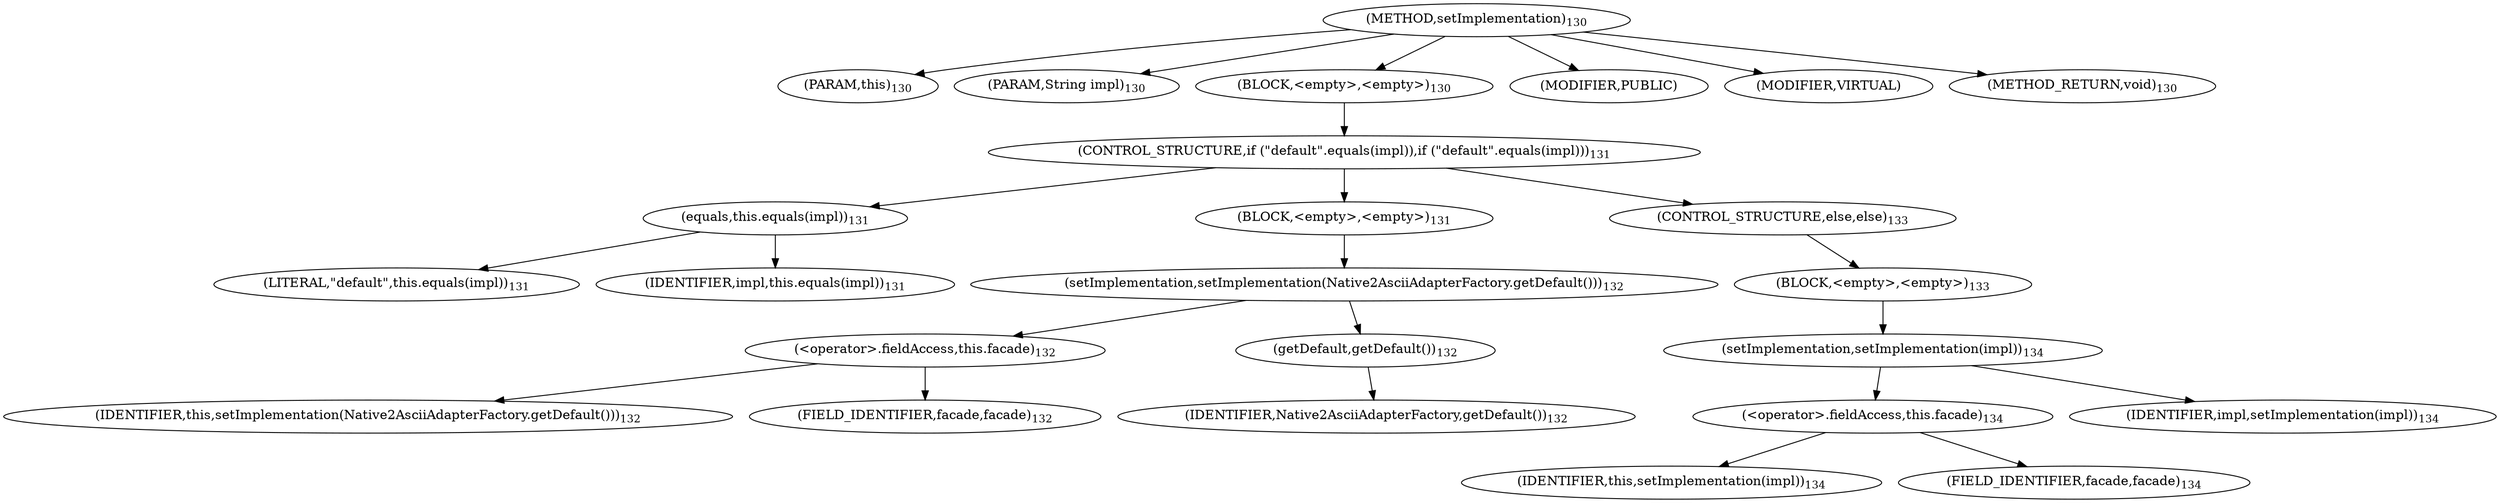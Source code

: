 digraph "setImplementation" {  
"207" [label = <(METHOD,setImplementation)<SUB>130</SUB>> ]
"208" [label = <(PARAM,this)<SUB>130</SUB>> ]
"209" [label = <(PARAM,String impl)<SUB>130</SUB>> ]
"210" [label = <(BLOCK,&lt;empty&gt;,&lt;empty&gt;)<SUB>130</SUB>> ]
"211" [label = <(CONTROL_STRUCTURE,if (&quot;default&quot;.equals(impl)),if (&quot;default&quot;.equals(impl)))<SUB>131</SUB>> ]
"212" [label = <(equals,this.equals(impl))<SUB>131</SUB>> ]
"213" [label = <(LITERAL,&quot;default&quot;,this.equals(impl))<SUB>131</SUB>> ]
"214" [label = <(IDENTIFIER,impl,this.equals(impl))<SUB>131</SUB>> ]
"215" [label = <(BLOCK,&lt;empty&gt;,&lt;empty&gt;)<SUB>131</SUB>> ]
"216" [label = <(setImplementation,setImplementation(Native2AsciiAdapterFactory.getDefault()))<SUB>132</SUB>> ]
"217" [label = <(&lt;operator&gt;.fieldAccess,this.facade)<SUB>132</SUB>> ]
"218" [label = <(IDENTIFIER,this,setImplementation(Native2AsciiAdapterFactory.getDefault()))<SUB>132</SUB>> ]
"219" [label = <(FIELD_IDENTIFIER,facade,facade)<SUB>132</SUB>> ]
"220" [label = <(getDefault,getDefault())<SUB>132</SUB>> ]
"221" [label = <(IDENTIFIER,Native2AsciiAdapterFactory,getDefault())<SUB>132</SUB>> ]
"222" [label = <(CONTROL_STRUCTURE,else,else)<SUB>133</SUB>> ]
"223" [label = <(BLOCK,&lt;empty&gt;,&lt;empty&gt;)<SUB>133</SUB>> ]
"224" [label = <(setImplementation,setImplementation(impl))<SUB>134</SUB>> ]
"225" [label = <(&lt;operator&gt;.fieldAccess,this.facade)<SUB>134</SUB>> ]
"226" [label = <(IDENTIFIER,this,setImplementation(impl))<SUB>134</SUB>> ]
"227" [label = <(FIELD_IDENTIFIER,facade,facade)<SUB>134</SUB>> ]
"228" [label = <(IDENTIFIER,impl,setImplementation(impl))<SUB>134</SUB>> ]
"229" [label = <(MODIFIER,PUBLIC)> ]
"230" [label = <(MODIFIER,VIRTUAL)> ]
"231" [label = <(METHOD_RETURN,void)<SUB>130</SUB>> ]
  "207" -> "208" 
  "207" -> "209" 
  "207" -> "210" 
  "207" -> "229" 
  "207" -> "230" 
  "207" -> "231" 
  "210" -> "211" 
  "211" -> "212" 
  "211" -> "215" 
  "211" -> "222" 
  "212" -> "213" 
  "212" -> "214" 
  "215" -> "216" 
  "216" -> "217" 
  "216" -> "220" 
  "217" -> "218" 
  "217" -> "219" 
  "220" -> "221" 
  "222" -> "223" 
  "223" -> "224" 
  "224" -> "225" 
  "224" -> "228" 
  "225" -> "226" 
  "225" -> "227" 
}
